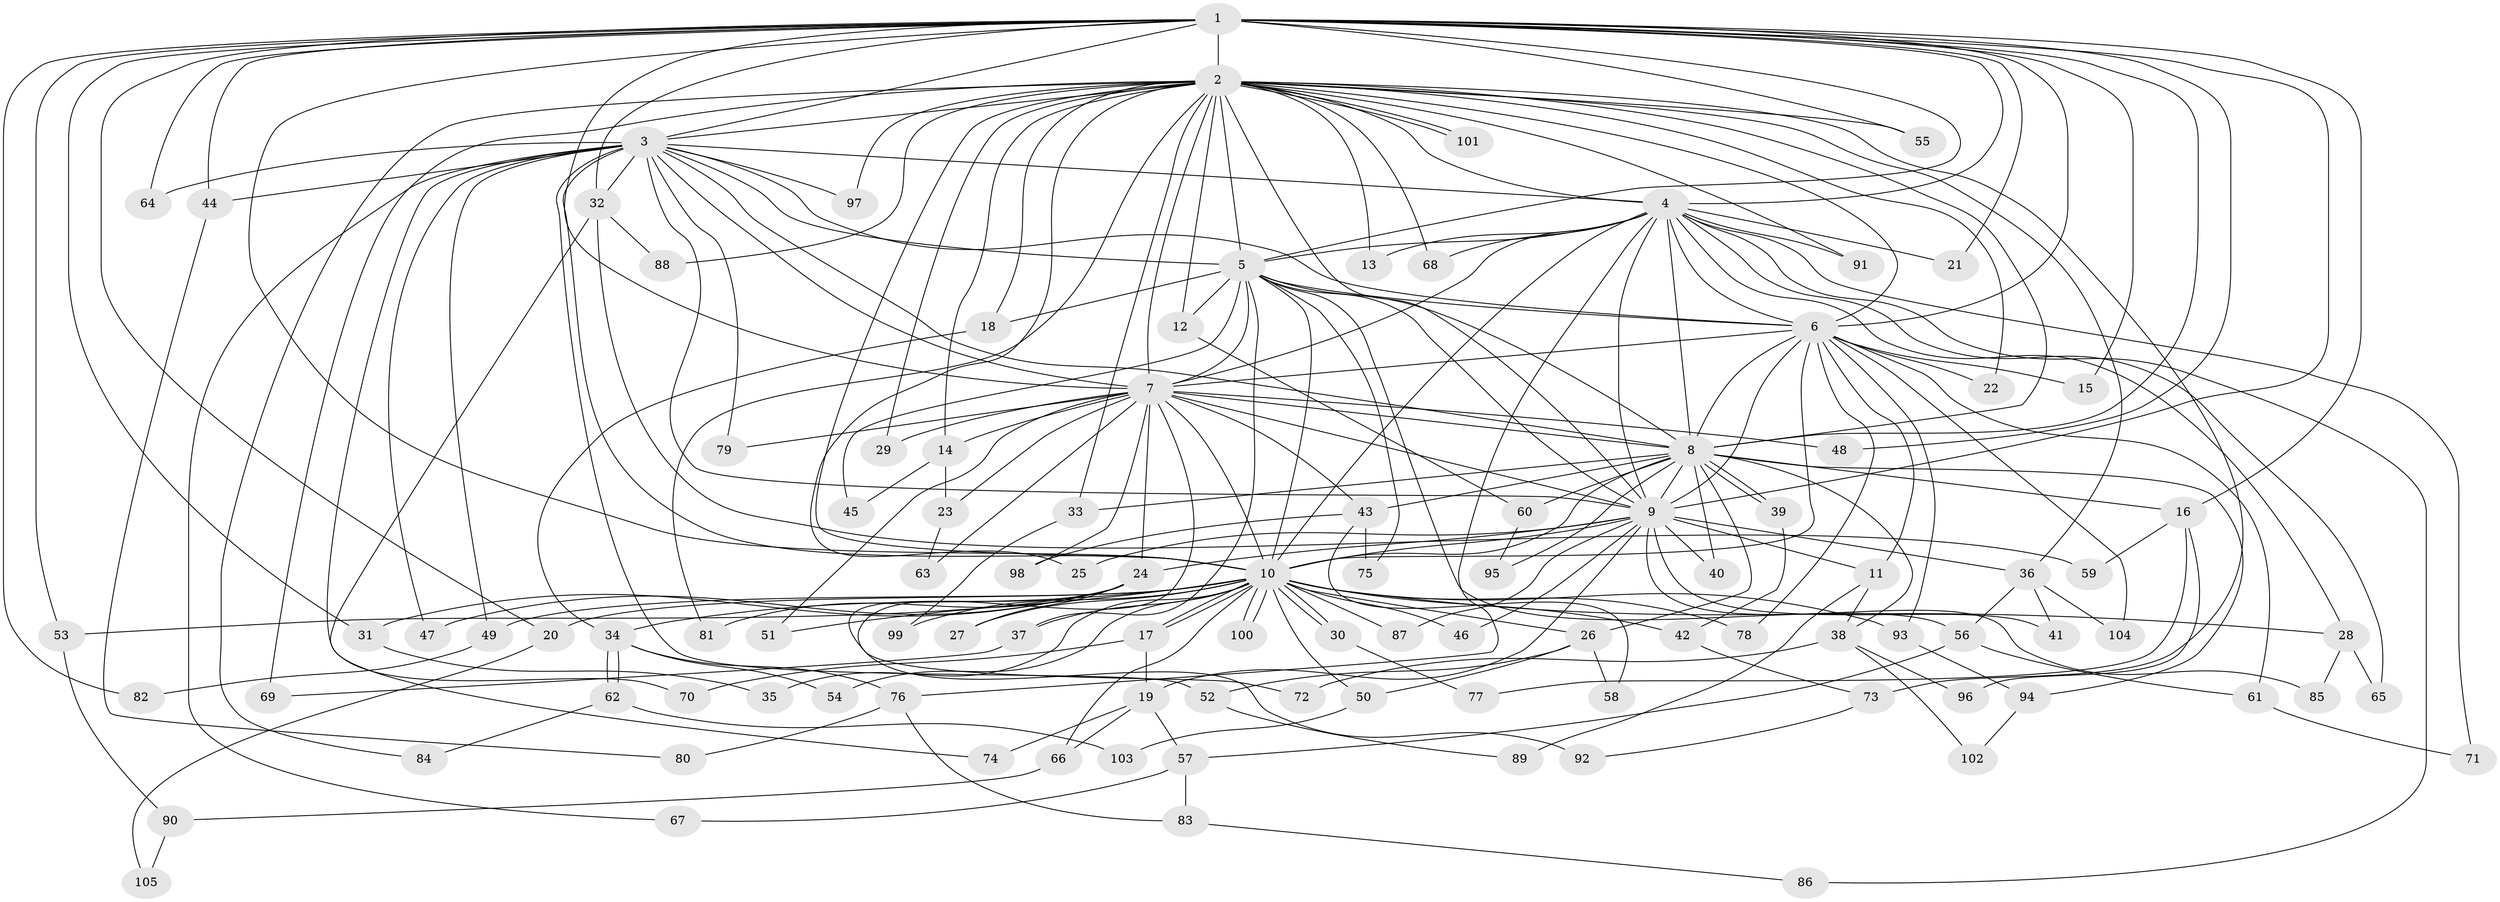 // Generated by graph-tools (version 1.1) at 2025/49/03/09/25 03:49:44]
// undirected, 105 vertices, 235 edges
graph export_dot {
graph [start="1"]
  node [color=gray90,style=filled];
  1;
  2;
  3;
  4;
  5;
  6;
  7;
  8;
  9;
  10;
  11;
  12;
  13;
  14;
  15;
  16;
  17;
  18;
  19;
  20;
  21;
  22;
  23;
  24;
  25;
  26;
  27;
  28;
  29;
  30;
  31;
  32;
  33;
  34;
  35;
  36;
  37;
  38;
  39;
  40;
  41;
  42;
  43;
  44;
  45;
  46;
  47;
  48;
  49;
  50;
  51;
  52;
  53;
  54;
  55;
  56;
  57;
  58;
  59;
  60;
  61;
  62;
  63;
  64;
  65;
  66;
  67;
  68;
  69;
  70;
  71;
  72;
  73;
  74;
  75;
  76;
  77;
  78;
  79;
  80;
  81;
  82;
  83;
  84;
  85;
  86;
  87;
  88;
  89;
  90;
  91;
  92;
  93;
  94;
  95;
  96;
  97;
  98;
  99;
  100;
  101;
  102;
  103;
  104;
  105;
  1 -- 2;
  1 -- 3;
  1 -- 4;
  1 -- 5;
  1 -- 6;
  1 -- 7;
  1 -- 8;
  1 -- 9;
  1 -- 10;
  1 -- 15;
  1 -- 16;
  1 -- 20;
  1 -- 21;
  1 -- 31;
  1 -- 32;
  1 -- 44;
  1 -- 48;
  1 -- 53;
  1 -- 55;
  1 -- 64;
  1 -- 82;
  2 -- 3;
  2 -- 4;
  2 -- 5;
  2 -- 6;
  2 -- 7;
  2 -- 8;
  2 -- 9;
  2 -- 10;
  2 -- 12;
  2 -- 13;
  2 -- 14;
  2 -- 18;
  2 -- 22;
  2 -- 25;
  2 -- 29;
  2 -- 33;
  2 -- 36;
  2 -- 55;
  2 -- 68;
  2 -- 69;
  2 -- 73;
  2 -- 81;
  2 -- 84;
  2 -- 88;
  2 -- 91;
  2 -- 97;
  2 -- 101;
  2 -- 101;
  3 -- 4;
  3 -- 5;
  3 -- 6;
  3 -- 7;
  3 -- 8;
  3 -- 9;
  3 -- 10;
  3 -- 32;
  3 -- 44;
  3 -- 47;
  3 -- 49;
  3 -- 52;
  3 -- 64;
  3 -- 67;
  3 -- 70;
  3 -- 79;
  3 -- 97;
  4 -- 5;
  4 -- 6;
  4 -- 7;
  4 -- 8;
  4 -- 9;
  4 -- 10;
  4 -- 13;
  4 -- 21;
  4 -- 28;
  4 -- 65;
  4 -- 68;
  4 -- 71;
  4 -- 76;
  4 -- 86;
  4 -- 91;
  5 -- 6;
  5 -- 7;
  5 -- 8;
  5 -- 9;
  5 -- 10;
  5 -- 12;
  5 -- 18;
  5 -- 37;
  5 -- 45;
  5 -- 56;
  5 -- 75;
  6 -- 7;
  6 -- 8;
  6 -- 9;
  6 -- 10;
  6 -- 11;
  6 -- 15;
  6 -- 22;
  6 -- 61;
  6 -- 78;
  6 -- 93;
  6 -- 104;
  7 -- 8;
  7 -- 9;
  7 -- 10;
  7 -- 14;
  7 -- 23;
  7 -- 24;
  7 -- 29;
  7 -- 43;
  7 -- 48;
  7 -- 51;
  7 -- 63;
  7 -- 79;
  7 -- 92;
  7 -- 98;
  8 -- 9;
  8 -- 10;
  8 -- 16;
  8 -- 26;
  8 -- 33;
  8 -- 38;
  8 -- 39;
  8 -- 39;
  8 -- 40;
  8 -- 43;
  8 -- 60;
  8 -- 94;
  8 -- 95;
  9 -- 10;
  9 -- 11;
  9 -- 19;
  9 -- 24;
  9 -- 25;
  9 -- 36;
  9 -- 40;
  9 -- 41;
  9 -- 46;
  9 -- 85;
  9 -- 87;
  10 -- 17;
  10 -- 17;
  10 -- 20;
  10 -- 26;
  10 -- 27;
  10 -- 28;
  10 -- 30;
  10 -- 30;
  10 -- 34;
  10 -- 35;
  10 -- 37;
  10 -- 42;
  10 -- 46;
  10 -- 49;
  10 -- 50;
  10 -- 51;
  10 -- 54;
  10 -- 66;
  10 -- 78;
  10 -- 87;
  10 -- 93;
  10 -- 99;
  10 -- 100;
  10 -- 100;
  11 -- 38;
  11 -- 89;
  12 -- 60;
  14 -- 23;
  14 -- 45;
  16 -- 59;
  16 -- 77;
  16 -- 96;
  17 -- 19;
  17 -- 70;
  18 -- 34;
  19 -- 57;
  19 -- 66;
  19 -- 74;
  20 -- 105;
  23 -- 63;
  24 -- 27;
  24 -- 31;
  24 -- 47;
  24 -- 53;
  24 -- 72;
  24 -- 81;
  26 -- 50;
  26 -- 52;
  26 -- 58;
  28 -- 65;
  28 -- 85;
  30 -- 77;
  31 -- 35;
  32 -- 59;
  32 -- 74;
  32 -- 88;
  33 -- 99;
  34 -- 54;
  34 -- 62;
  34 -- 62;
  34 -- 76;
  36 -- 41;
  36 -- 56;
  36 -- 104;
  37 -- 69;
  38 -- 72;
  38 -- 96;
  38 -- 102;
  39 -- 42;
  42 -- 73;
  43 -- 58;
  43 -- 75;
  43 -- 98;
  44 -- 80;
  49 -- 82;
  50 -- 103;
  52 -- 89;
  53 -- 90;
  56 -- 57;
  56 -- 61;
  57 -- 67;
  57 -- 83;
  60 -- 95;
  61 -- 71;
  62 -- 84;
  62 -- 103;
  66 -- 90;
  73 -- 92;
  76 -- 80;
  76 -- 83;
  83 -- 86;
  90 -- 105;
  93 -- 94;
  94 -- 102;
}

